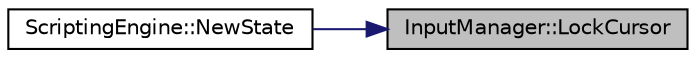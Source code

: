 digraph "InputManager::LockCursor"
{
 // LATEX_PDF_SIZE
  edge [fontname="Helvetica",fontsize="10",labelfontname="Helvetica",labelfontsize="10"];
  node [fontname="Helvetica",fontsize="10",shape=record];
  rankdir="RL";
  Node61 [label="InputManager::LockCursor",height=0.2,width=0.4,color="black", fillcolor="grey75", style="filled", fontcolor="black",tooltip="prevents the cursor from moving"];
  Node61 -> Node62 [dir="back",color="midnightblue",fontsize="10",style="solid",fontname="Helvetica"];
  Node62 [label="ScriptingEngine::NewState",height=0.2,width=0.4,color="black", fillcolor="white", style="filled",URL="$class_scripting_engine.html#a125a0c206da8e74b8f6664c4e523606a",tooltip="Sets up the engine with initial processes and variables and exposes engine functionality to lua."];
}
